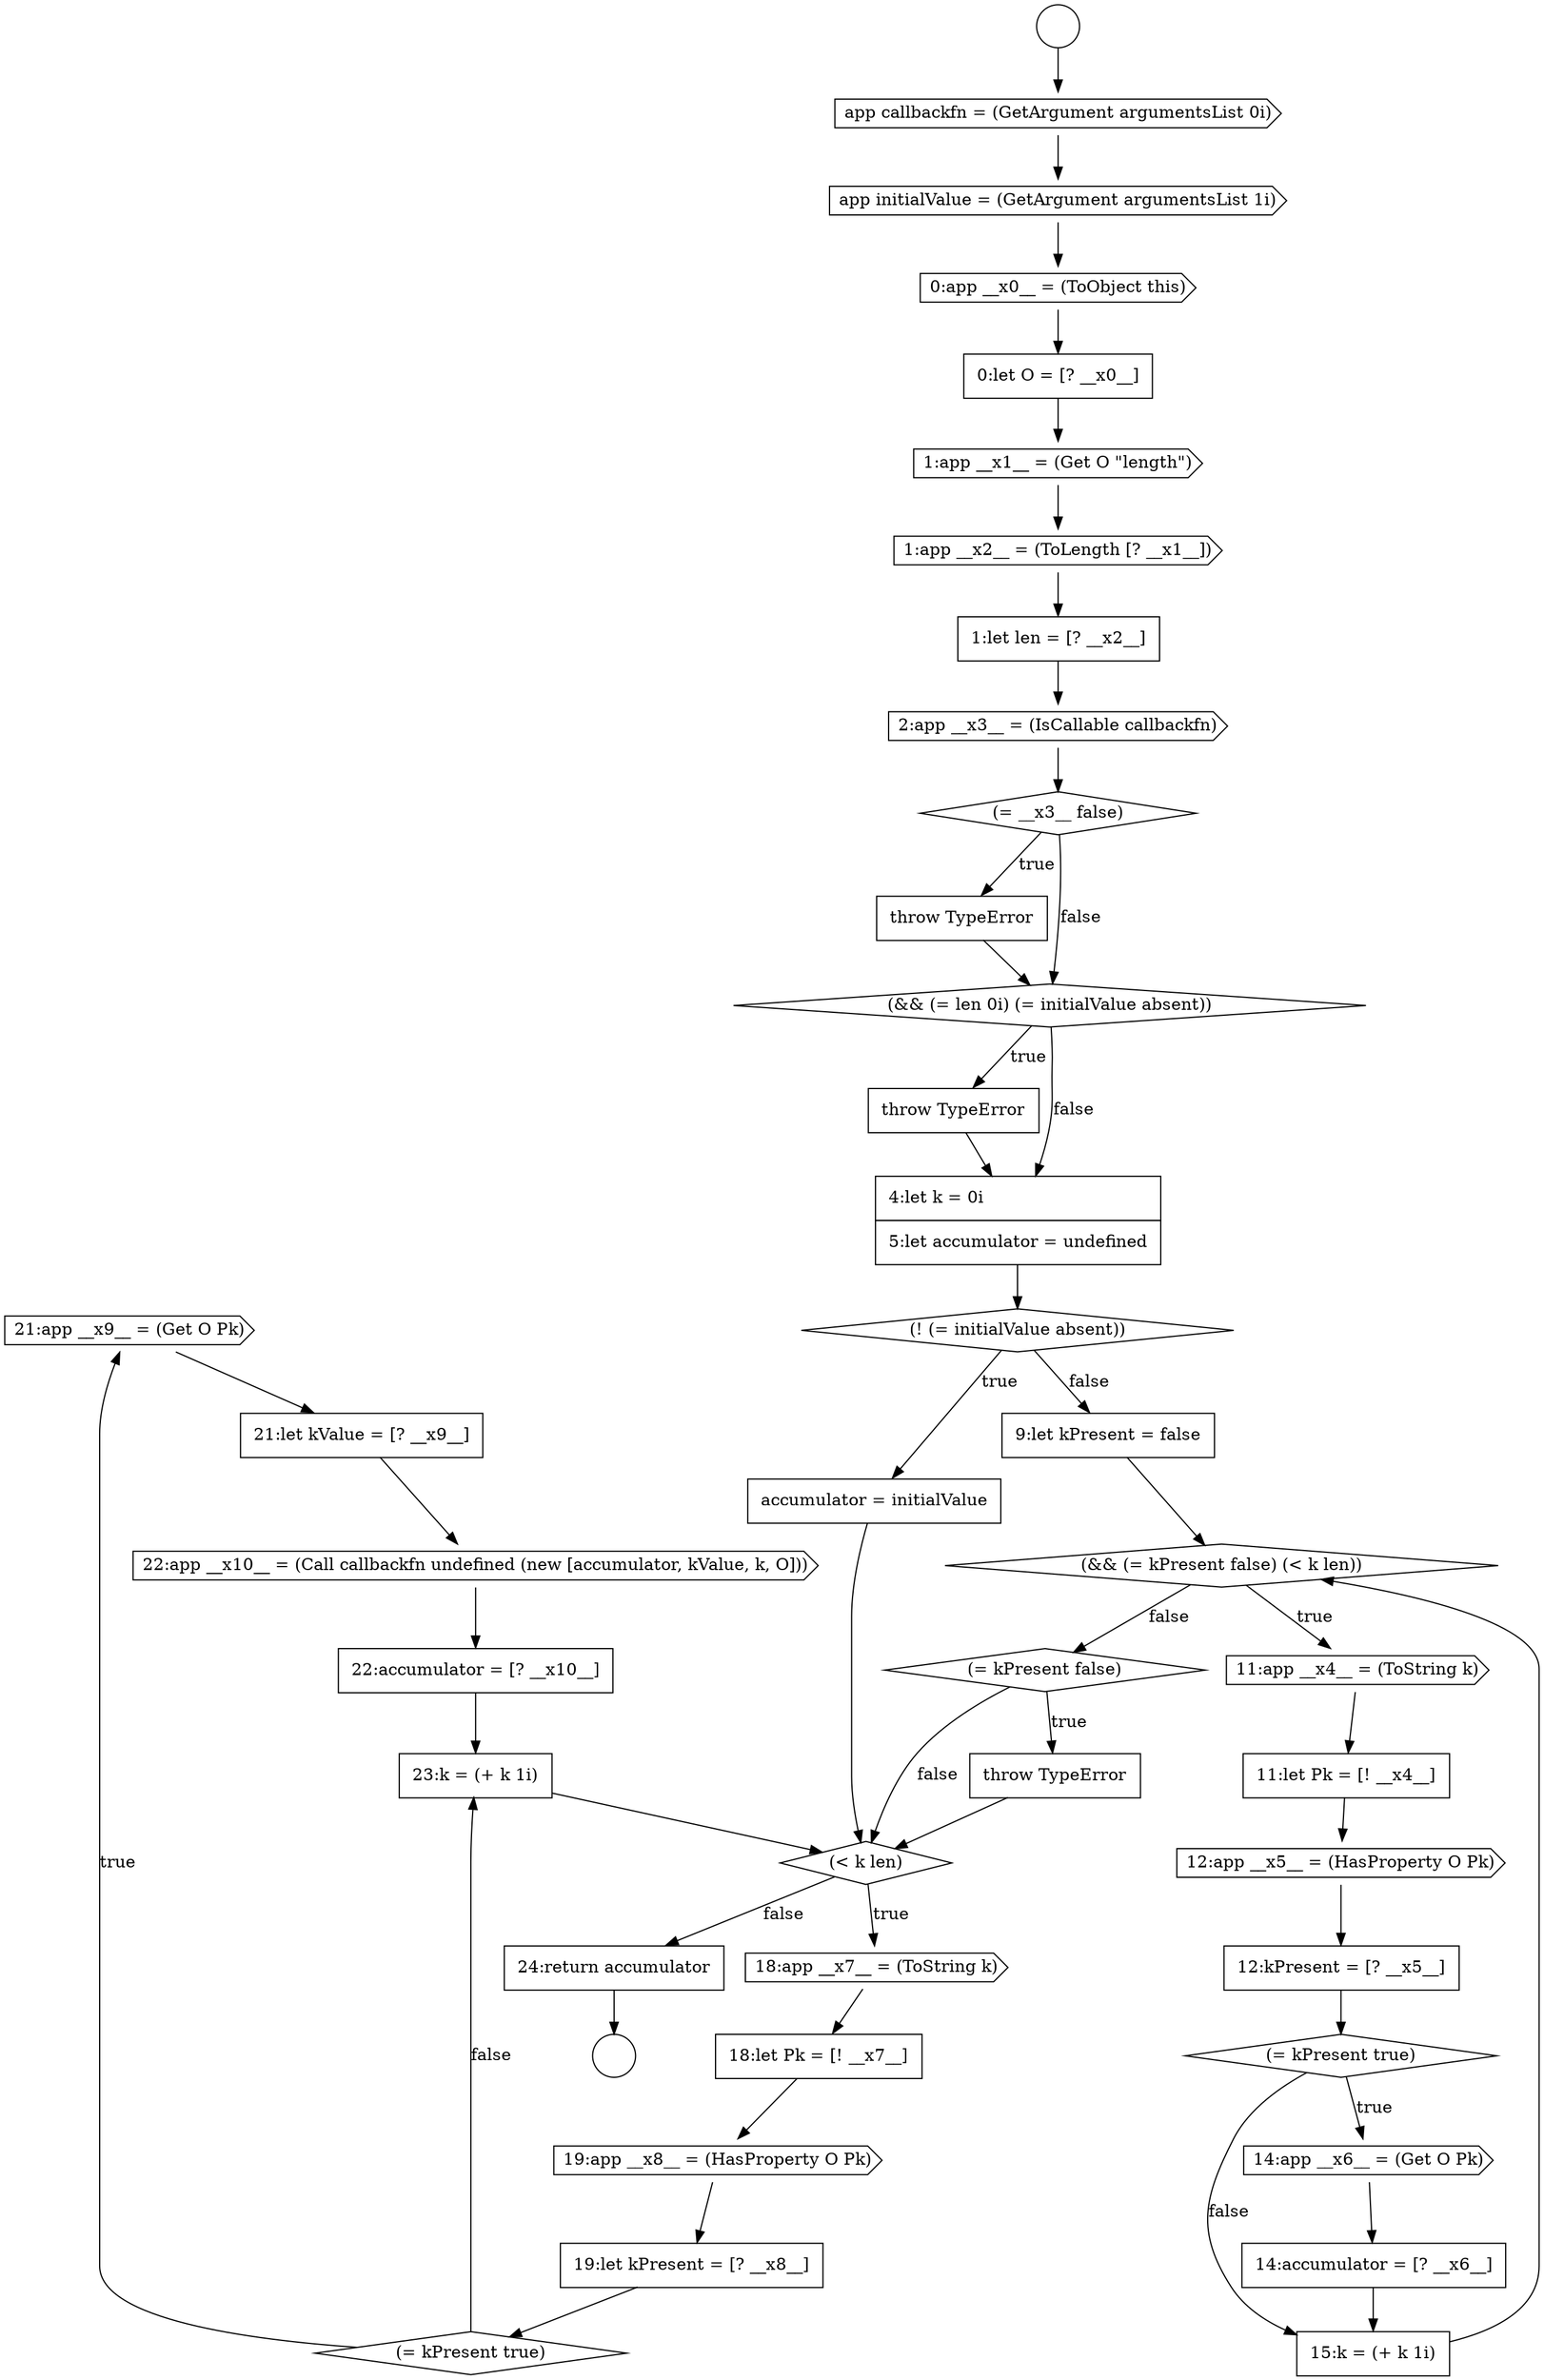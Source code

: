 digraph {
  node15526 [shape=cds, label=<<font color="black">21:app __x9__ = (Get O Pk)</font>> color="black" fillcolor="white" style=filled]
  node15504 [shape=none, margin=0, label=<<font color="black">
    <table border="0" cellborder="1" cellspacing="0" cellpadding="10">
      <tr><td align="left">throw TypeError</td></tr>
    </table>
  </font>> color="black" fillcolor="white" style=filled]
  node15514 [shape=diamond, label=<<font color="black">(= kPresent true)</font>> color="black" fillcolor="white" style=filled]
  node15509 [shape=diamond, label=<<font color="black">(&amp;&amp; (= kPresent false) (&lt; k len))</font>> color="black" fillcolor="white" style=filled]
  node15531 [shape=none, margin=0, label=<<font color="black">
    <table border="0" cellborder="1" cellspacing="0" cellpadding="10">
      <tr><td align="left">24:return accumulator</td></tr>
    </table>
  </font>> color="black" fillcolor="white" style=filled]
  node15513 [shape=none, margin=0, label=<<font color="black">
    <table border="0" cellborder="1" cellspacing="0" cellpadding="10">
      <tr><td align="left">12:kPresent = [? __x5__]</td></tr>
    </table>
  </font>> color="black" fillcolor="white" style=filled]
  node15502 [shape=none, margin=0, label=<<font color="black">
    <table border="0" cellborder="1" cellspacing="0" cellpadding="10">
      <tr><td align="left">throw TypeError</td></tr>
    </table>
  </font>> color="black" fillcolor="white" style=filled]
  node15517 [shape=none, margin=0, label=<<font color="black">
    <table border="0" cellborder="1" cellspacing="0" cellpadding="10">
      <tr><td align="left">15:k = (+ k 1i)</td></tr>
    </table>
  </font>> color="black" fillcolor="white" style=filled]
  node15524 [shape=none, margin=0, label=<<font color="black">
    <table border="0" cellborder="1" cellspacing="0" cellpadding="10">
      <tr><td align="left">19:let kPresent = [? __x8__]</td></tr>
    </table>
  </font>> color="black" fillcolor="white" style=filled]
  node15519 [shape=none, margin=0, label=<<font color="black">
    <table border="0" cellborder="1" cellspacing="0" cellpadding="10">
      <tr><td align="left">throw TypeError</td></tr>
    </table>
  </font>> color="black" fillcolor="white" style=filled]
  node15508 [shape=none, margin=0, label=<<font color="black">
    <table border="0" cellborder="1" cellspacing="0" cellpadding="10">
      <tr><td align="left">9:let kPresent = false</td></tr>
    </table>
  </font>> color="black" fillcolor="white" style=filled]
  node15500 [shape=cds, label=<<font color="black">2:app __x3__ = (IsCallable callbackfn)</font>> color="black" fillcolor="white" style=filled]
  node15515 [shape=cds, label=<<font color="black">14:app __x6__ = (Get O Pk)</font>> color="black" fillcolor="white" style=filled]
  node15522 [shape=none, margin=0, label=<<font color="black">
    <table border="0" cellborder="1" cellspacing="0" cellpadding="10">
      <tr><td align="left">18:let Pk = [! __x7__]</td></tr>
    </table>
  </font>> color="black" fillcolor="white" style=filled]
  node15494 [shape=cds, label=<<font color="black">app initialValue = (GetArgument argumentsList 1i)</font>> color="black" fillcolor="white" style=filled]
  node15505 [shape=none, margin=0, label=<<font color="black">
    <table border="0" cellborder="1" cellspacing="0" cellpadding="10">
      <tr><td align="left">4:let k = 0i</td></tr>
      <tr><td align="left">5:let accumulator = undefined</td></tr>
    </table>
  </font>> color="black" fillcolor="white" style=filled]
  node15503 [shape=diamond, label=<<font color="black">(&amp;&amp; (= len 0i) (= initialValue absent))</font>> color="black" fillcolor="white" style=filled]
  node15518 [shape=diamond, label=<<font color="black">(= kPresent false)</font>> color="black" fillcolor="white" style=filled]
  node15527 [shape=none, margin=0, label=<<font color="black">
    <table border="0" cellborder="1" cellspacing="0" cellpadding="10">
      <tr><td align="left">21:let kValue = [? __x9__]</td></tr>
    </table>
  </font>> color="black" fillcolor="white" style=filled]
  node15491 [shape=circle label=" " color="black" fillcolor="white" style=filled]
  node15498 [shape=cds, label=<<font color="black">1:app __x2__ = (ToLength [? __x1__])</font>> color="black" fillcolor="white" style=filled]
  node15523 [shape=cds, label=<<font color="black">19:app __x8__ = (HasProperty O Pk)</font>> color="black" fillcolor="white" style=filled]
  node15495 [shape=cds, label=<<font color="black">0:app __x0__ = (ToObject this)</font>> color="black" fillcolor="white" style=filled]
  node15510 [shape=cds, label=<<font color="black">11:app __x4__ = (ToString k)</font>> color="black" fillcolor="white" style=filled]
  node15499 [shape=none, margin=0, label=<<font color="black">
    <table border="0" cellborder="1" cellspacing="0" cellpadding="10">
      <tr><td align="left">1:let len = [? __x2__]</td></tr>
    </table>
  </font>> color="black" fillcolor="white" style=filled]
  node15506 [shape=diamond, label=<<font color="black">(! (= initialValue absent))</font>> color="black" fillcolor="white" style=filled]
  node15520 [shape=diamond, label=<<font color="black">(&lt; k len)</font>> color="black" fillcolor="white" style=filled]
  node15530 [shape=none, margin=0, label=<<font color="black">
    <table border="0" cellborder="1" cellspacing="0" cellpadding="10">
      <tr><td align="left">23:k = (+ k 1i)</td></tr>
    </table>
  </font>> color="black" fillcolor="white" style=filled]
  node15492 [shape=circle label=" " color="black" fillcolor="white" style=filled]
  node15507 [shape=none, margin=0, label=<<font color="black">
    <table border="0" cellborder="1" cellspacing="0" cellpadding="10">
      <tr><td align="left">accumulator = initialValue</td></tr>
    </table>
  </font>> color="black" fillcolor="white" style=filled]
  node15497 [shape=cds, label=<<font color="black">1:app __x1__ = (Get O &quot;length&quot;)</font>> color="black" fillcolor="white" style=filled]
  node15528 [shape=cds, label=<<font color="black">22:app __x10__ = (Call callbackfn undefined (new [accumulator, kValue, k, O]))</font>> color="black" fillcolor="white" style=filled]
  node15496 [shape=none, margin=0, label=<<font color="black">
    <table border="0" cellborder="1" cellspacing="0" cellpadding="10">
      <tr><td align="left">0:let O = [? __x0__]</td></tr>
    </table>
  </font>> color="black" fillcolor="white" style=filled]
  node15511 [shape=none, margin=0, label=<<font color="black">
    <table border="0" cellborder="1" cellspacing="0" cellpadding="10">
      <tr><td align="left">11:let Pk = [! __x4__]</td></tr>
    </table>
  </font>> color="black" fillcolor="white" style=filled]
  node15529 [shape=none, margin=0, label=<<font color="black">
    <table border="0" cellborder="1" cellspacing="0" cellpadding="10">
      <tr><td align="left">22:accumulator = [? __x10__]</td></tr>
    </table>
  </font>> color="black" fillcolor="white" style=filled]
  node15501 [shape=diamond, label=<<font color="black">(= __x3__ false)</font>> color="black" fillcolor="white" style=filled]
  node15525 [shape=diamond, label=<<font color="black">(= kPresent true)</font>> color="black" fillcolor="white" style=filled]
  node15512 [shape=cds, label=<<font color="black">12:app __x5__ = (HasProperty O Pk)</font>> color="black" fillcolor="white" style=filled]
  node15493 [shape=cds, label=<<font color="black">app callbackfn = (GetArgument argumentsList 0i)</font>> color="black" fillcolor="white" style=filled]
  node15521 [shape=cds, label=<<font color="black">18:app __x7__ = (ToString k)</font>> color="black" fillcolor="white" style=filled]
  node15516 [shape=none, margin=0, label=<<font color="black">
    <table border="0" cellborder="1" cellspacing="0" cellpadding="10">
      <tr><td align="left">14:accumulator = [? __x6__]</td></tr>
    </table>
  </font>> color="black" fillcolor="white" style=filled]
  node15520 -> node15521 [label=<<font color="black">true</font>> color="black"]
  node15520 -> node15531 [label=<<font color="black">false</font>> color="black"]
  node15509 -> node15510 [label=<<font color="black">true</font>> color="black"]
  node15509 -> node15518 [label=<<font color="black">false</font>> color="black"]
  node15521 -> node15522 [ color="black"]
  node15503 -> node15504 [label=<<font color="black">true</font>> color="black"]
  node15503 -> node15505 [label=<<font color="black">false</font>> color="black"]
  node15499 -> node15500 [ color="black"]
  node15522 -> node15523 [ color="black"]
  node15504 -> node15505 [ color="black"]
  node15505 -> node15506 [ color="black"]
  node15494 -> node15495 [ color="black"]
  node15498 -> node15499 [ color="black"]
  node15508 -> node15509 [ color="black"]
  node15495 -> node15496 [ color="black"]
  node15501 -> node15502 [label=<<font color="black">true</font>> color="black"]
  node15501 -> node15503 [label=<<font color="black">false</font>> color="black"]
  node15514 -> node15515 [label=<<font color="black">true</font>> color="black"]
  node15514 -> node15517 [label=<<font color="black">false</font>> color="black"]
  node15529 -> node15530 [ color="black"]
  node15524 -> node15525 [ color="black"]
  node15519 -> node15520 [ color="black"]
  node15526 -> node15527 [ color="black"]
  node15525 -> node15526 [label=<<font color="black">true</font>> color="black"]
  node15525 -> node15530 [label=<<font color="black">false</font>> color="black"]
  node15511 -> node15512 [ color="black"]
  node15502 -> node15503 [ color="black"]
  node15516 -> node15517 [ color="black"]
  node15510 -> node15511 [ color="black"]
  node15527 -> node15528 [ color="black"]
  node15523 -> node15524 [ color="black"]
  node15515 -> node15516 [ color="black"]
  node15518 -> node15519 [label=<<font color="black">true</font>> color="black"]
  node15518 -> node15520 [label=<<font color="black">false</font>> color="black"]
  node15500 -> node15501 [ color="black"]
  node15531 -> node15492 [ color="black"]
  node15528 -> node15529 [ color="black"]
  node15507 -> node15520 [ color="black"]
  node15506 -> node15507 [label=<<font color="black">true</font>> color="black"]
  node15506 -> node15508 [label=<<font color="black">false</font>> color="black"]
  node15497 -> node15498 [ color="black"]
  node15512 -> node15513 [ color="black"]
  node15493 -> node15494 [ color="black"]
  node15491 -> node15493 [ color="black"]
  node15530 -> node15520 [ color="black"]
  node15517 -> node15509 [ color="black"]
  node15496 -> node15497 [ color="black"]
  node15513 -> node15514 [ color="black"]
}
